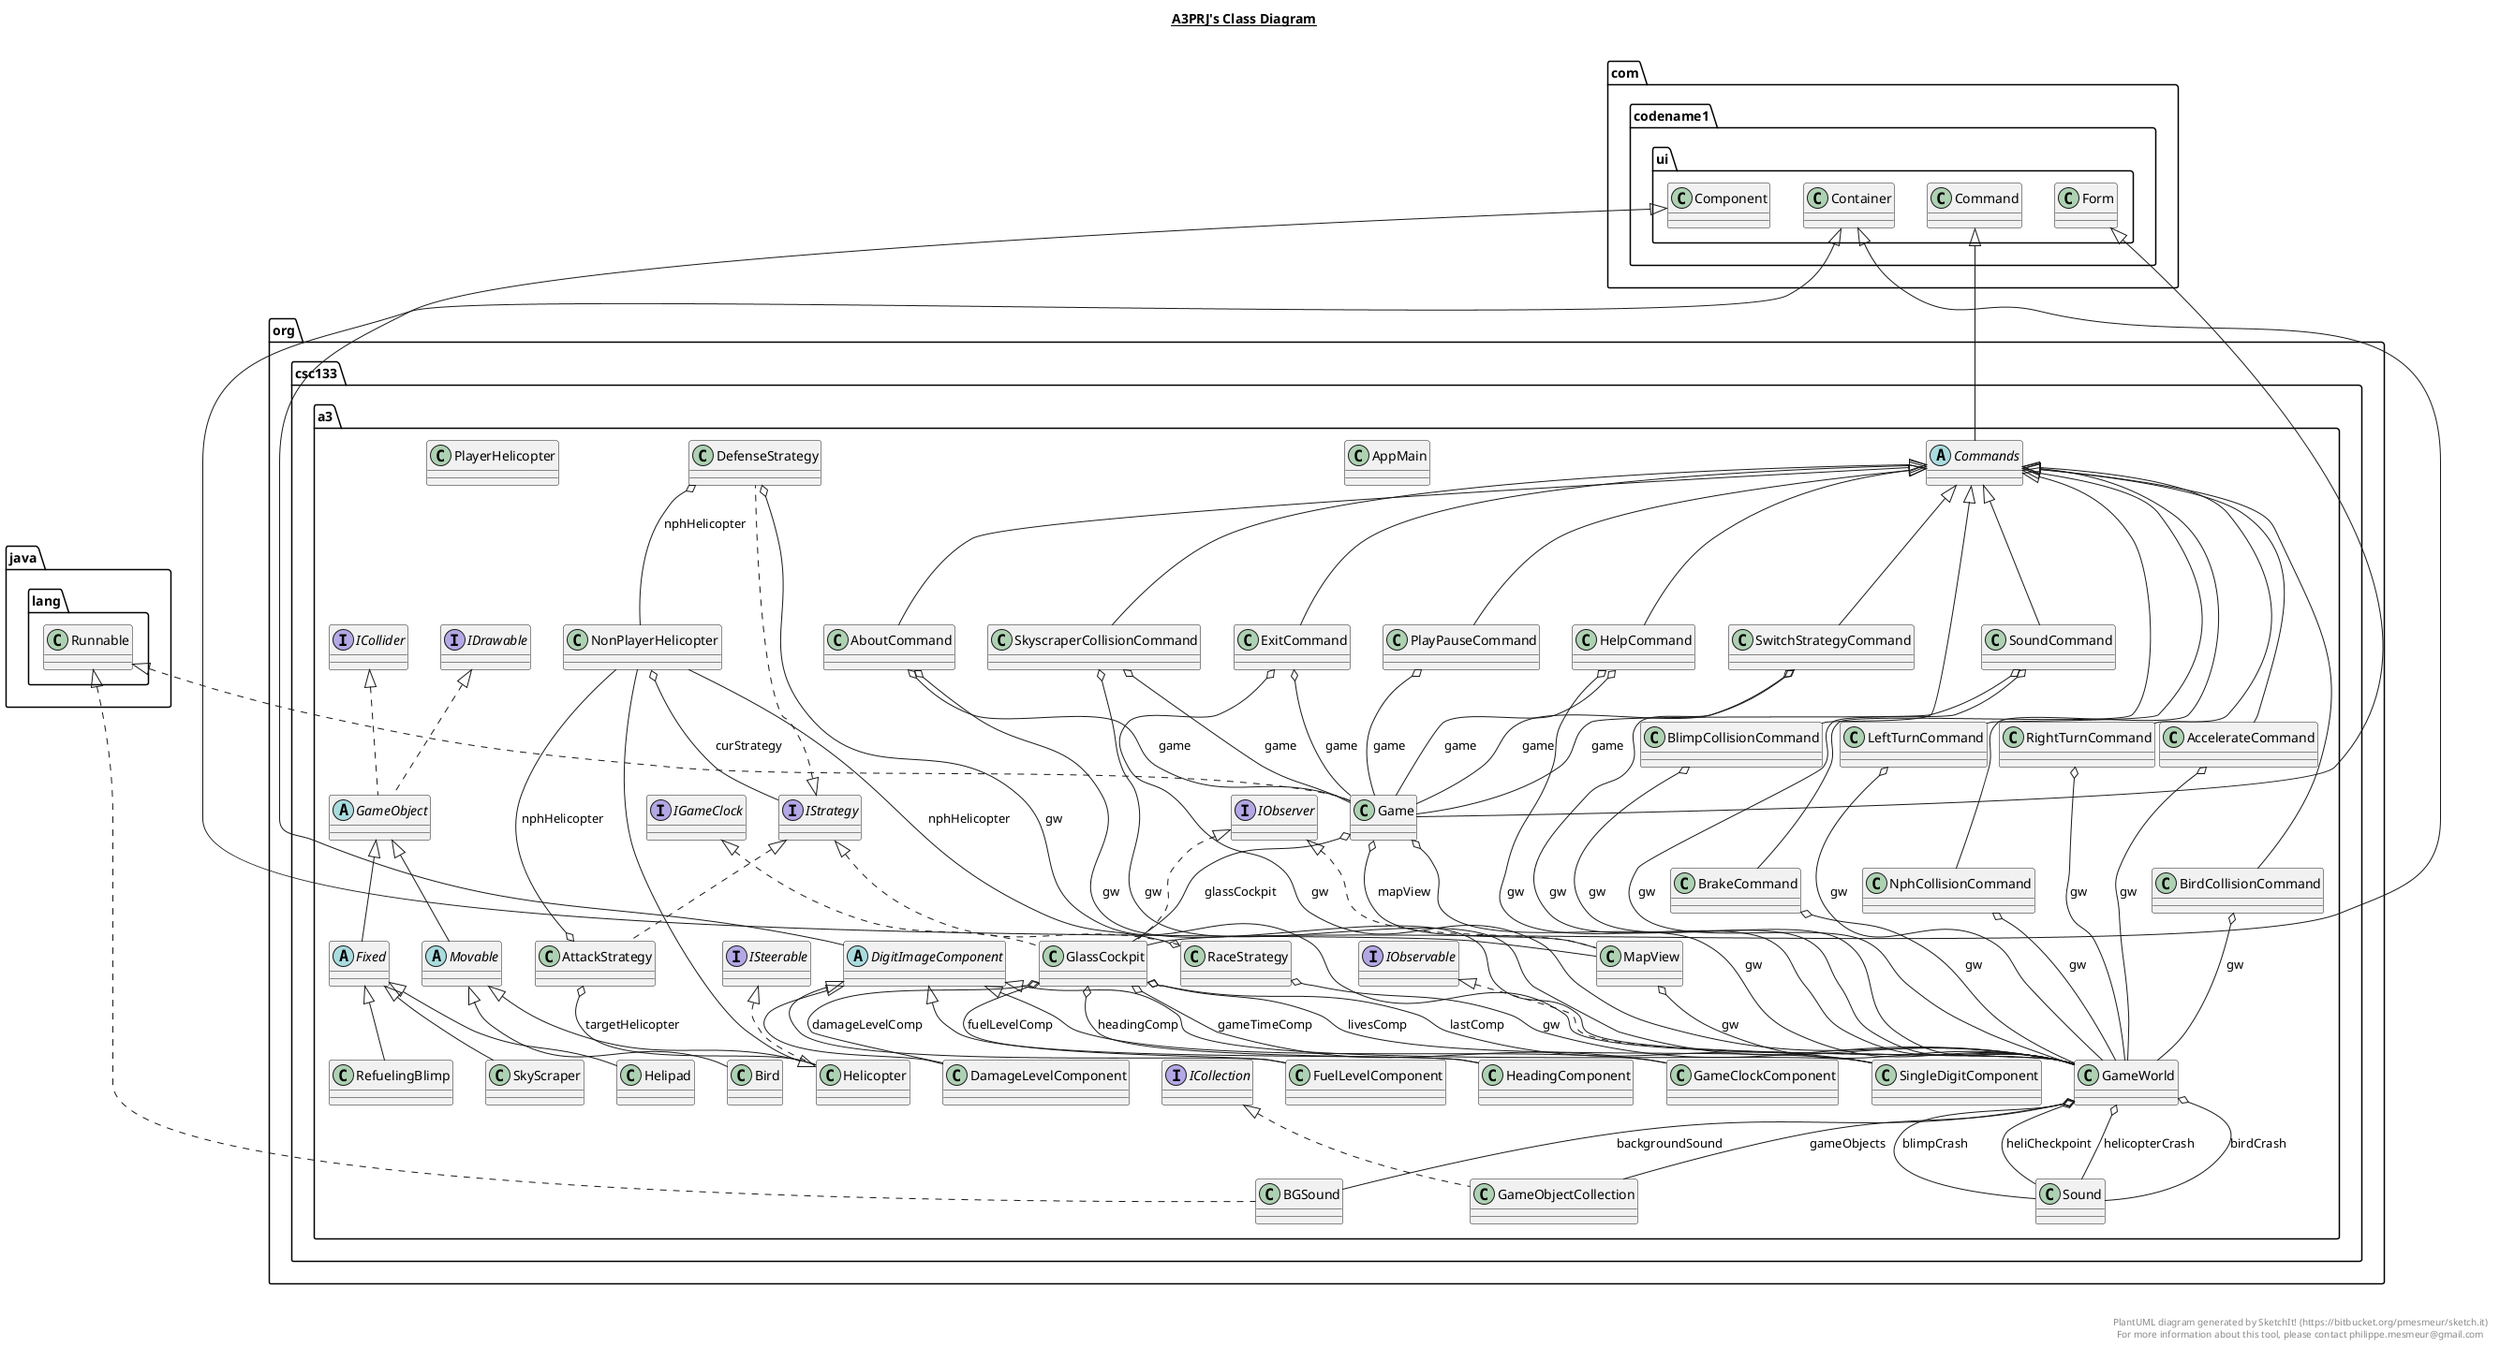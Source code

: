 @startuml

title __A3PRJ's Class Diagram__\n

  namespace org.csc133.a3 {
    class org.csc133.a3.AboutCommand {
    }
  }
  

  namespace org.csc133.a3 {
    class org.csc133.a3.AccelerateCommand {
    }
  }
  

  namespace org.csc133.a3 {
    class org.csc133.a3.AppMain {
    }
  }
  

  namespace org.csc133.a3 {
    class org.csc133.a3.AttackStrategy {
    }
  }
  

  namespace org.csc133.a3 {
    class org.csc133.a3.BGSound {
    }
  }
  

  namespace org.csc133.a3 {
    class org.csc133.a3.Bird {
    }
  }
  

  namespace org.csc133.a3 {
    class org.csc133.a3.BirdCollisionCommand {
    }
  }
  

  namespace org.csc133.a3 {
    class org.csc133.a3.BlimpCollisionCommand {
    }
  }
  

  namespace org.csc133.a3 {
    class org.csc133.a3.BrakeCommand {
    }
  }
  

  namespace org.csc133.a3 {
    abstract class org.csc133.a3.Commands {
    }
  }
  

  namespace org.csc133.a3 {
    class org.csc133.a3.DamageLevelComponent {
    }
  }
  

  namespace org.csc133.a3 {
    class org.csc133.a3.DefenseStrategy {
    }
  }
  

  namespace org.csc133.a3 {
    abstract class org.csc133.a3.DigitImageComponent {
    }
  }
  

  namespace org.csc133.a3 {
    class org.csc133.a3.ExitCommand {
    }
  }
  

  namespace org.csc133.a3 {
    abstract class org.csc133.a3.Fixed {
    }
  }
  

  namespace org.csc133.a3 {
    class org.csc133.a3.FuelLevelComponent {
    }
  }
  

  namespace org.csc133.a3 {
    class org.csc133.a3.Game {
    }
  }
  

  namespace org.csc133.a3 {
    class org.csc133.a3.GameClockComponent {
    }
  }
  

  namespace org.csc133.a3 {
    abstract class org.csc133.a3.GameObject {
    }
  }
  

  namespace org.csc133.a3 {
    class org.csc133.a3.GameObjectCollection {
    }
  }
  

  namespace org.csc133.a3 {
    class org.csc133.a3.GameWorld {
    }
  }
  

  namespace org.csc133.a3 {
    class org.csc133.a3.GlassCockpit {
    }
  }
  

  namespace org.csc133.a3 {
    class org.csc133.a3.HeadingComponent {
    }
  }
  

  namespace org.csc133.a3 {
    class org.csc133.a3.Helicopter {
    }
  }
  

  namespace org.csc133.a3 {
    class org.csc133.a3.Helipad {
    }
  }
  

  namespace org.csc133.a3 {
    class org.csc133.a3.HelpCommand {
    }
  }
  

  namespace org.csc133.a3 {
    interface org.csc133.a3.ICollection {
    }
  }
  

  namespace org.csc133.a3 {
    interface org.csc133.a3.ICollider {
    }
  }
  

  namespace org.csc133.a3 {
    interface org.csc133.a3.IDrawable {
    }
  }
  

  namespace org.csc133.a3 {
    interface org.csc133.a3.IGameClock {
    }
  }
  

  namespace org.csc133.a3 {
    interface org.csc133.a3.IObservable {
    }
  }
  

  namespace org.csc133.a3 {
    interface org.csc133.a3.IObserver {
    }
  }
  

  namespace org.csc133.a3 {
    interface org.csc133.a3.ISteerable {
    }
  }
  

  namespace org.csc133.a3 {
    interface org.csc133.a3.IStrategy {
    }
  }
  

  namespace org.csc133.a3 {
    class org.csc133.a3.LeftTurnCommand {
    }
  }
  

  namespace org.csc133.a3 {
    class org.csc133.a3.MapView {
    }
  }
  

  namespace org.csc133.a3 {
    abstract class org.csc133.a3.Movable {
    }
  }
  

  namespace org.csc133.a3 {
    class org.csc133.a3.NonPlayerHelicopter {
    }
  }
  

  namespace org.csc133.a3 {
    class org.csc133.a3.NphCollisionCommand {
    }
  }
  

  namespace org.csc133.a3 {
    class org.csc133.a3.PlayPauseCommand {
    }
  }
  

  namespace org.csc133.a3 {
    class org.csc133.a3.PlayerHelicopter {
    }
  }
  

  namespace org.csc133.a3 {
    class org.csc133.a3.RaceStrategy {
    }
  }
  

  namespace org.csc133.a3 {
    class org.csc133.a3.RefuelingBlimp {
    }
  }
  

  namespace org.csc133.a3 {
    class org.csc133.a3.RightTurnCommand {
    }
  }
  

  namespace org.csc133.a3 {
    class org.csc133.a3.SingleDigitComponent {
    }
  }
  

  namespace org.csc133.a3 {
    class org.csc133.a3.SkyScraper {
    }
  }
  

  namespace org.csc133.a3 {
    class org.csc133.a3.SkyscraperCollisionCommand {
    }
  }
  

  namespace org.csc133.a3 {
    class org.csc133.a3.Sound {
    }
  }
  

  namespace org.csc133.a3 {
    class org.csc133.a3.SoundCommand {
    }
  }
  

  namespace org.csc133.a3 {
    class org.csc133.a3.SwitchStrategyCommand {
    }
  }
  

  org.csc133.a3.AboutCommand -up-|> org.csc133.a3.Commands
  org.csc133.a3.AboutCommand o-- org.csc133.a3.Game : game
  org.csc133.a3.AboutCommand o-- org.csc133.a3.GameWorld : gw
  org.csc133.a3.AccelerateCommand -up-|> org.csc133.a3.Commands
  org.csc133.a3.AccelerateCommand o-- org.csc133.a3.GameWorld : gw
  org.csc133.a3.AttackStrategy .up.|> org.csc133.a3.IStrategy
  org.csc133.a3.AttackStrategy o-- org.csc133.a3.NonPlayerHelicopter : nphHelicopter
  org.csc133.a3.AttackStrategy o-- org.csc133.a3.Helicopter : targetHelicopter
  org.csc133.a3.BGSound .up.|> java.lang.Runnable
  org.csc133.a3.Bird -up-|> org.csc133.a3.Movable
  org.csc133.a3.BirdCollisionCommand -up-|> org.csc133.a3.Commands
  org.csc133.a3.BirdCollisionCommand o-- org.csc133.a3.GameWorld : gw
  org.csc133.a3.BlimpCollisionCommand -up-|> org.csc133.a3.Commands
  org.csc133.a3.BlimpCollisionCommand o-- org.csc133.a3.GameWorld : gw
  org.csc133.a3.BrakeCommand -up-|> org.csc133.a3.Commands
  org.csc133.a3.BrakeCommand o-- org.csc133.a3.GameWorld : gw
  org.csc133.a3.Commands -up-|> com.codename1.ui.Command
  org.csc133.a3.DamageLevelComponent -up-|> org.csc133.a3.DigitImageComponent
  org.csc133.a3.DefenseStrategy .up.|> org.csc133.a3.IStrategy
  org.csc133.a3.DefenseStrategy o-- org.csc133.a3.GameWorld : gw
  org.csc133.a3.DefenseStrategy o-- org.csc133.a3.NonPlayerHelicopter : nphHelicopter
  org.csc133.a3.DigitImageComponent -up-|> com.codename1.ui.Component
  org.csc133.a3.ExitCommand -up-|> org.csc133.a3.Commands
  org.csc133.a3.ExitCommand o-- org.csc133.a3.Game : game
  org.csc133.a3.ExitCommand o-- org.csc133.a3.GameWorld : gw
  org.csc133.a3.Fixed -up-|> org.csc133.a3.GameObject
  org.csc133.a3.FuelLevelComponent -up-|> org.csc133.a3.DigitImageComponent
  org.csc133.a3.Game .up.|> java.lang.Runnable
  org.csc133.a3.Game -up-|> com.codename1.ui.Form
  org.csc133.a3.Game o-- org.csc133.a3.GlassCockpit : glassCockpit
  org.csc133.a3.Game o-- org.csc133.a3.GameWorld : gw
  org.csc133.a3.Game o-- org.csc133.a3.MapView : mapView
  org.csc133.a3.GameClockComponent -up-|> org.csc133.a3.DigitImageComponent
  org.csc133.a3.GameObject .up.|> org.csc133.a3.ICollider
  org.csc133.a3.GameObject .up.|> org.csc133.a3.IDrawable
  org.csc133.a3.GameObjectCollection .up.|> org.csc133.a3.ICollection
  org.csc133.a3.GameWorld .up.|> org.csc133.a3.IObservable
  org.csc133.a3.GameWorld o-- org.csc133.a3.BGSound : backgroundSound
  org.csc133.a3.GameWorld o-- org.csc133.a3.Sound : birdCrash
  org.csc133.a3.GameWorld o-- org.csc133.a3.Sound : blimpCrash
  org.csc133.a3.GameWorld o-- org.csc133.a3.GameObjectCollection : gameObjects
  org.csc133.a3.GameWorld o-- org.csc133.a3.Sound : heliCheckpoint
  org.csc133.a3.GameWorld o-- org.csc133.a3.Sound : helicopterCrash
  org.csc133.a3.GlassCockpit .up.|> org.csc133.a3.IGameClock
  org.csc133.a3.GlassCockpit .up.|> org.csc133.a3.IObserver
  org.csc133.a3.GlassCockpit -up-|> com.codename1.ui.Container
  org.csc133.a3.GlassCockpit o-- org.csc133.a3.DamageLevelComponent : damageLevelComp
  org.csc133.a3.GlassCockpit o-- org.csc133.a3.FuelLevelComponent : fuelLevelComp
  org.csc133.a3.GlassCockpit o-- org.csc133.a3.GameClockComponent : gameTimeComp
  org.csc133.a3.GlassCockpit o-- org.csc133.a3.HeadingComponent : headingComp
  org.csc133.a3.GlassCockpit o-- org.csc133.a3.SingleDigitComponent : lastComp
  org.csc133.a3.GlassCockpit o-- org.csc133.a3.SingleDigitComponent : livesComp
  org.csc133.a3.HeadingComponent -up-|> org.csc133.a3.DigitImageComponent
  org.csc133.a3.Helicopter .up.|> org.csc133.a3.ISteerable
  org.csc133.a3.Helicopter -up-|> org.csc133.a3.Movable
  org.csc133.a3.Helipad -up-|> org.csc133.a3.Fixed
  org.csc133.a3.HelpCommand -up-|> org.csc133.a3.Commands
  org.csc133.a3.HelpCommand o-- org.csc133.a3.Game : game
  org.csc133.a3.HelpCommand o-- org.csc133.a3.GameWorld : gw
  org.csc133.a3.LeftTurnCommand -up-|> org.csc133.a3.Commands
  org.csc133.a3.LeftTurnCommand o-- org.csc133.a3.GameWorld : gw
  org.csc133.a3.MapView .up.|> org.csc133.a3.IObserver
  org.csc133.a3.MapView -up-|> com.codename1.ui.Container
  org.csc133.a3.MapView o-- org.csc133.a3.GameWorld : gw
  org.csc133.a3.Movable -up-|> org.csc133.a3.GameObject
  org.csc133.a3.NonPlayerHelicopter -up-|> org.csc133.a3.Helicopter
  org.csc133.a3.NonPlayerHelicopter o-- org.csc133.a3.IStrategy : curStrategy
  org.csc133.a3.NphCollisionCommand -up-|> org.csc133.a3.Commands
  org.csc133.a3.NphCollisionCommand o-- org.csc133.a3.GameWorld : gw
  org.csc133.a3.PlayPauseCommand -up-|> org.csc133.a3.Commands
  org.csc133.a3.PlayPauseCommand o-- org.csc133.a3.Game : game
  org.csc133.a3.RaceStrategy .up.|> org.csc133.a3.IStrategy
  org.csc133.a3.RaceStrategy o-- org.csc133.a3.GameWorld : gw
  org.csc133.a3.RaceStrategy o-- org.csc133.a3.NonPlayerHelicopter : nphHelicopter
  org.csc133.a3.RefuelingBlimp -up-|> org.csc133.a3.Fixed
  org.csc133.a3.RightTurnCommand -up-|> org.csc133.a3.Commands
  org.csc133.a3.RightTurnCommand o-- org.csc133.a3.GameWorld : gw
  org.csc133.a3.SingleDigitComponent -up-|> org.csc133.a3.DigitImageComponent
  org.csc133.a3.SkyScraper -up-|> org.csc133.a3.Fixed
  org.csc133.a3.SkyscraperCollisionCommand -up-|> org.csc133.a3.Commands
  org.csc133.a3.SkyscraperCollisionCommand o-- org.csc133.a3.Game : game
  org.csc133.a3.SkyscraperCollisionCommand o-- org.csc133.a3.GameWorld : gw
  org.csc133.a3.SoundCommand -up-|> org.csc133.a3.Commands
  org.csc133.a3.SoundCommand o-- org.csc133.a3.Game : game
  org.csc133.a3.SoundCommand o-- org.csc133.a3.GameWorld : gw
  org.csc133.a3.SwitchStrategyCommand -up-|> org.csc133.a3.Commands
  org.csc133.a3.SwitchStrategyCommand o-- org.csc133.a3.Game : game
  org.csc133.a3.SwitchStrategyCommand o-- org.csc133.a3.GameWorld : gw


right footer


PlantUML diagram generated by SketchIt! (https://bitbucket.org/pmesmeur/sketch.it)
For more information about this tool, please contact philippe.mesmeur@gmail.com
endfooter

@enduml
